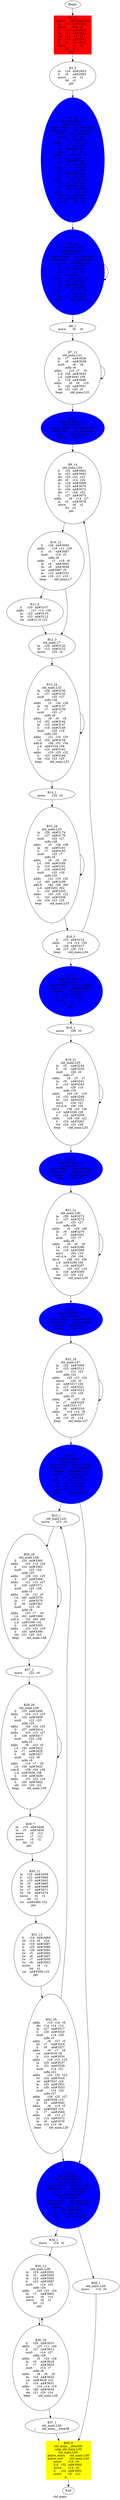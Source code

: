 digraph G{
	label = "old_main"	style = "dashed";
	color = purple;
	Node0 [label = "Begin"];
	Node0 -> {Node2 }
	Node1 [label = "End"];
	Node1 -> {}
	Node2 [label = "B2_11\nspawn	old_main.L41\nla	r13	nd#2933	\nmove	r14	r0	\nli	r26	nd#2939	\nlw	r27	nd#2941	\ndiv	r12	r26	r27	\nla	r19	nd#2945	\nli	r5	nd#2947	\nmove	r4	r2	\nfst	r2	\njalr	\n"];
	Node2 -> {Node3 }
	Node3 [label = "B3_5\nla	r19	nd#2953	\nli	r5	nd#2955	\nmove	r4	r2	\nfst	r2	\njalr	\n"];
	Node3 -> {Node4 }
	Node4 [label = "B4_26\ncqip	old_main.L41\nold_main.L41:\npslice_entry	old_main.L41\npslice_exit	old_main.L41\nspawn	old_main.L42\nmove	r11	r9	\nli	r28	nd#2962	\naddu	r5	r11	r28	\nla	r6	nd#2965	\nsw	nd#2968	r6	\nmove	r7	r0	\naddu	r10	r11	r7	\nli.d	r60	nd#2974	\ns.d	nd#2976	r60	\nli	r8	nd#2980	\naddu	r9	r11	r8	\nli.d	r62	nd#2983	\ns.d	nd#2985	r62	\nli	r10	nd#2989	\naddu	r19	r11	r10	\nli.d	r32	nd#2992	\ns.d	nd#2994	r32	\nli	r20	nd#2998	\naddu	r21	r11	r20	\nli.d	r34	nd#3001	\ns.d	nd#3003	r34	\nmove	r22	r0	\n"];
	Node4 -> {Node5 }
	Node5 [label = "B5_16\nold_main.L30:\ncqip	old_main.L42\nold_main.L42:\npslice_entry	old_main.L42\npslice_exit	old_main.L42\nspawn	old_main.L43\nla	r23	nd#3011	\nli	r24	nd#3013	\nmult	r22	r24	\nmflo	r25	\naddu	r26	r23	r25	\nli.d	r36	nd#3018	\ns.d	nd#3020	r36	\nli	r27	nd#3023	\naddu	r22	r22	r27	\nli	r28	nd#3026	\nsle	r5	r28	r22	\nbeqz	old_main.L30\n"];
	Node5 -> {Node6 Node5 }
	Node6 [label = "B6_1\nmove	r6	r0	\n"];
	Node6 -> {Node7 }
	Node7 [label = "B7_12\nold_main.L31:\nla	r7	nd#3036	\nli	r8	nd#3038	\nmult	r6	r8	\nmflo	r9	\naddu	r10	r7	r9	\nli.d	r38	nd#3043	\ns.d	nd#3045	r38	\nli	r19	nd#3048	\naddu	r6	r6	r19	\nli	r20	nd#3051	\nsle	r21	r20	r6	\nbeqz	old_main.L31\n"];
	Node7 -> {Node8 Node7 }
	Node8 [label = "B8_5\ncqip	old_main.L43\nold_main.L43:\npslice_entry	old_main.L43\npslice_exit	old_main.L43\nspawn	old_main.L44\nmove	r14	r0	\n"];
	Node8 -> {Node9 }
	Node9 [label = "B9_14\nold_main.L34:\nli	r22	nd#3061	\nlw	r23	nd#3063	\ndiv	r24	r22	r23	\ndiv	r6	r14	r24	\nla	r19	nd#3068	\nli	r25	nd#3070	\nlw	r26	nd#3072	\ndiv	r7	r26	r25	\nli	r27	nd#3075	\naddu	r8	r14	r27	\nla	r5	nd#3078	\nmove	r4	r2	\nfst	r2	\njalr	\n"];
	Node9 -> {Node10 }
	Node10 [label = "B10_12\nli	r28	nd#3084	\naddu	r19	r11	r28	\nli	r5	nd#3087	\nmult	r14	r5	\nmflo	r6	\naddu	r7	r19	r6	\nla	r8	nd#3092	\nlw	r9	nd#3094	\nsw	nd#3097	r9	\nla	r10	nd#3101	\nsne	r19	r13	r10	\nbeqz	old_main.L7\n"];
	Node10 -> {Node11 Node12 }
	Node11 [label = "B11_5\nli	r20	nd#3107	\naddu	r21	r13	r20	\nla	r22	nd#3110	\nlw	r23	nd#3112	\nsw	nd#3115	r23	\n"];
	Node11 -> {Node12 }
	Node12 [label = "B12_3\nold_main.L7:\nla	r24	nd#3120	\nlw	r13	nd#3122	\nmove	r25	r0	\n"];
	Node12 -> {Node13 }
	Node13 [label = "B13_24\nold_main.L32:\nla	r26	nd#3130	\nli	r27	nd#3132	\nmult	r25	r27	\nmflo	r28	\naddu	r5	r26	r28	\nla	r6	nd#3137	\nli	r7	nd#3139	\nmult	r25	r7	\nmflo	r8	\naddu	r9	r6	r8	\nl.d	r52	nd#3144	\nla	r10	nd#3147	\nli	r19	nd#3149	\nmult	r25	r19	\nmflo	r20	\naddu	r21	r10	r20	\nl.d	r54	nd#3154	\nadd.d	r56	r52	r54	\ns.d	nd#3158	r56	\nli	r22	nd#3161	\naddu	r25	r25	r22	\nli	r23	nd#3164	\nsle	r24	r23	r25	\nbeqz	old_main.L32\n"];
	Node13 -> {Node14 Node13 }
	Node14 [label = "B14_1\nmove	r25	r0	\n"];
	Node14 -> {Node15 }
	Node15 [label = "B15_24\nold_main.L33:\nla	r26	nd#3174	\nli	r27	nd#3176	\nmult	r25	r27	\nmflo	r28	\naddu	r5	r26	r28	\nla	r6	nd#3181	\nli	r7	nd#3183	\nmult	r25	r7	\nmflo	r8	\naddu	r9	r6	r8	\nl.d	r58	nd#3188	\nla	r10	nd#3191	\nli	r19	nd#3193	\nmult	r25	r19	\nmflo	r20	\naddu	r21	r10	r20	\nl.d	r60	nd#3198	\nadd.d	r62	r58	r60	\ns.d	nd#3202	r62	\nli	r22	nd#3205	\naddu	r25	r25	r22	\nli	r23	nd#3208	\nsle	r24	r23	r25	\nbeqz	old_main.L33\n"];
	Node15 -> {Node16 Node15 }
	Node16 [label = "B16_5\nli	r25	nd#3214	\naddu	r14	r14	r25	\nli	r26	nd#3217	\nsle	r27	r26	r14	\nbeqz	old_main.L34\n"];
	Node16 -> {Node17 Node9 }
	Node17 [label = "B17_9\ncqip	old_main.L44\nold_main.L44:\npslice_entry	old_main.L44\npslice_exit	old_main.L44\nspawn	old_main.L45\nla	r19	nd#3222	\nla	r5	nd#3224	\nmove	r4	r2	\nfst	r2	\njalr	\n"];
	Node17 -> {Node18 }
	Node18 [label = "B18_1\nmove	r28	r0	\n"];
	Node18 -> {Node19 }
	Node19 [label = "B19_21\nold_main.L35:\nla	r5	nd#3234	\nli	r6	nd#3236	\nmult	r28	r6	\nmflo	r7	\naddu	r8	r5	r7	\nla	r9	nd#3241	\nli	r10	nd#3243	\nmult	r28	r10	\nmflo	r19	\naddu	r20	r9	r19	\nl.d	r32	nd#3248	\nlw	r21	nd#3251	\nmtc1	r34	r21	\ncvt.d.w	r36	r34	\ndiv.d	r38	r32	r36	\ns.d	nd#3256	r38	\nli	r22	nd#3259	\naddu	r28	r28	r22	\nli	r23	nd#3262	\nsle	r24	r23	r28	\nbeqz	old_main.L35\n"];
	Node19 -> {Node20 Node19 }
	Node20 [label = "B20_5\ncqip	old_main.L45\nold_main.L45:\npslice_entry	old_main.L45\npslice_exit	old_main.L45\nspawn	old_main.L46\nmove	r25	r0	\n"];
	Node20 -> {Node21 }
	Node21 [label = "B21_21\nold_main.L36:\nla	r26	nd#3272	\nli	r27	nd#3274	\nmult	r25	r27	\nmflo	r28	\naddu	r5	r26	r28	\nla	r6	nd#3279	\nli	r7	nd#3281	\nmult	r25	r7	\nmflo	r8	\naddu	r9	r6	r8	\nl.d	r52	nd#3286	\nlw	r10	nd#3289	\nmtc1	r54	r10	\ncvt.d.w	r56	r54	\ndiv.d	r58	r52	r56	\ns.d	nd#3294	r58	\nli	r19	nd#3297	\naddu	r25	r25	r19	\nli	r20	nd#3300	\nsle	r21	r20	r25	\nbeqz	old_main.L36\n"];
	Node21 -> {Node22 Node21 }
	Node22 [label = "B22_5\ncqip	old_main.L46\nold_main.L46:\npslice_entry	old_main.L46\npslice_exit	old_main.L46\nspawn	old_main.L47\nmove	r14	r0	\n"];
	Node22 -> {Node23 }
	Node23 [label = "B23_19\nold_main.L37:\nla	r22	nd#3309	\nli	r23	nd#3311	\nmult	r14	r23	\nmflo	r24	\naddu	r25	r22	r24	\nmove	r26	r0	\nsw	nd#3317	r26	\nla	r27	nd#3321	\nli	r28	nd#3323	\nmult	r14	r28	\nmflo	r5	\naddu	r6	r27	r5	\nla	r7	nd#3328	\nsw	nd#3331	r7	\nli	r8	nd#3334	\naddu	r14	r14	r8	\nli	r9	nd#3337	\nsle	r10	r9	r14	\nbeqz	old_main.L37\n"];
	Node23 -> {Node24 Node23 }
	Node24 [label = "B24_11\ncqip	old_main.L47\nold_main.L47:\npslice_entry	old_main.L47\npslice_exit	old_main.L47\nspawn	old_main.L49\nspawn	old_main.L48\nli	r19	nd#3342	\naddu	r20	r11	r19	\nlw	r13	nd#3345	\nla	r20	nd#3349	\nsne	r21	r13	r20	\nbeqz	old_main.L21\n"];
	Node24 -> {Node25 Node33 }
	Node25 [label = "B25_1\nold_main.L20:\nmove	r23	r0	\n"];
	Node25 -> {Node26 }
	Node26 [label = "B26_26\nold_main.L38:\nli	r24	nd#3360	\naddu	r22	r13	r24	\nli	r24	nd#3363	\nmult	r23	r24	\nmflo	r25	\naddu	r26	r22	r25	\nli	r27	nd#3368	\naddu	r21	r13	r27	\nli	r28	nd#3371	\nmult	r23	r28	\nmflo	r5	\naddu	r6	r21	r5	\nl.d	r60	nd#3376	\nla	r7	nd#3379	\nli	r8	nd#3381	\nmult	r23	r8	\nmflo	r9	\naddu	r10	r7	r9	\nl.d	r62	nd#3386	\nsub.d	r32	r60	r62	\ns.d	nd#3390	r32	\nli	r19	nd#3393	\naddu	r23	r23	r19	\nli	r20	nd#3396	\nsle	r21	r20	r23	\nbeqz	old_main.L38\n"];
	Node26 -> {Node27 Node26 }
	Node27 [label = "B27_1\nmove	r22	r0	\n"];
	Node27 -> {Node28 }
	Node28 [label = "B28_26\nold_main.L39:\nli	r23	nd#3406	\naddu	r24	r13	r23	\nli	r25	nd#3409	\nmult	r22	r25	\nmflo	r25	\naddu	r26	r24	r25	\nli	r27	nd#3414	\naddu	r23	r13	r27	\nli	r28	nd#3417	\nmult	r22	r28	\nmflo	r5	\naddu	r6	r23	r5	\nl.d	r34	nd#3422	\nla	r7	nd#3425	\nli	r8	nd#3427	\nmult	r22	r8	\nmflo	r9	\naddu	r10	r7	r9	\nl.d	r36	nd#3432	\nsub.d	r38	r34	r36	\ns.d	nd#3436	r38	\nli	r19	nd#3439	\naddu	r22	r22	r19	\nli	r20	nd#3442	\nsle	r21	r20	r22	\nbeqz	old_main.L39\n"];
	Node28 -> {Node29 Node28 }
	Node29 [label = "B29_7\nla	r19	nd#3448	\nla	r5	nd#3450	\nmove	r6	r13	\nmove	r7	r11	\nmove	r4	r2	\nfst	r2	\njalr	\n"];
	Node29 -> {Node30 }
	Node30 [label = "B30_11\nla	r19	nd#3458	\nli	r22	nd#3460	\nla	r23	nd#3463	\nlw	r5	nd#3465	\nlw	r6	nd#3468	\nlw	r7	nd#3471	\nlw	r8	nd#3474	\nmove	r4	r2	\nfst	r2	\nsw	nd#3480	r22	\njalr	\n"];
	Node30 -> {Node31 }
	Node31 [label = "B31_13\nli	r24	nd#3484	\nsll	r14	r9	r24	\nla	r19	nd#3487	\nli	r25	nd#3489	\nla	r26	nd#3492	\nlw	r5	nd#3494	\nlw	r6	nd#3497	\nlw	r7	nd#3500	\nlw	r8	nd#3503	\nmove	r4	r2	\nfst	r2	\nsw	nd#3509	r25	\njalr	\n"];
	Node31 -> {Node32 }
	Node32 [label = "B32_35\naddu	r14	r14	r9	\ndiv	r14	r14	r12	\nla	r27	nd#3517	\nli	r28	nd#3519	\nmult	r14	r28	\nmflo	r5	\naddu	r6	r27	r5	\nlw	r7	nd#3524	\nli	r8	nd#3527	\naddu	r9	r7	r8	\nsw	nd#3530	r9	\nli	r10	nd#3534	\naddu	r19	r13	r10	\nla	r20	nd#3537	\nli	r21	nd#3539	\nmult	r14	r21	\nmflo	r22	\naddu	r23	r20	r22	\nlw	r24	nd#3544	\nsw	nd#3547	r24	\nla	r25	nd#3551	\nli	r26	nd#3553	\nmult	r14	r26	\nmflo	r27	\naddu	r28	r25	r27	\nsw	nd#3558	r13	\nli	r5	nd#3562	\naddu	r6	r13	r5	\nsw	nd#3565	r14	\nli	r7	nd#3569	\naddu	r8	r13	r7	\nlw	r13	nd#3572	\nla	r9	nd#3576	\nsne	r10	r13	r9	\nbnez	old_main.L20\n"];
	Node32 -> {Node33 Node25 }
	Node33 [label = "B33_11\nold_main.L21:\ncqip	old_main.L49\nold_main.L49:\npslice_entry	old_main.L49\npslice_exit	old_main.L49\nspawn	old_main.L50\ncqip	old_main.L48\nold_main.L48:\npslice_entry	old_main.L48\npslice_exit	old_main.L48\nmove	r19	r0	\nlw	r20	nd#3584	\nslt	r21	r19	r20	\nbeqz	old_main.L28\n"];
	Node33 -> {Node34 Node38 }
	Node34 [label = "B34_1\nmove	r14	r0	\n"];
	Node34 -> {Node35 }
	Node35 [label = "B35_12\nold_main.L29:\nla	r19	nd#3591	\nla	r5	nd#3593	\nla	r22	nd#3595	\nli	r23	nd#3597	\nmult	r14	r23	\nmflo	r24	\naddu	r25	r22	r24	\nlw	r7	nd#3602	\nmove	r6	r14	\nmove	r4	r2	\nfst	r2	\njalr	\n"];
	Node35 -> {Node36 }
	Node36 [label = "B36_18\nli	r26	nd#3610	\naddu	r25	r11	r26	\nli	r27	nd#3613	\nmult	r14	r27	\nmflo	r28	\naddu	r5	r25	r28	\nla	r6	nd#3618	\nli	r7	nd#3620	\nmult	r14	r7	\nmflo	r8	\naddu	r9	r6	r8	\nlw	r10	nd#3625	\nsw	nd#3628	r10	\nli	r19	nd#3631	\naddu	r14	r14	r19	\nlw	r20	nd#3634	\nsle	r21	r20	r14	\nbeqz	old_main.L29\n"];
	Node36 -> {Node37 Node35 }
	Node37 [label = "B37_1\nold_main.L40:\nj	old_main.__done38\n"];
	Node37 -> {Node39 }
	Node38 [label = "B38_1\nold_main.L28:\nmove	r14	r0	\n"];
	Node38 -> {Node39 }
	Node39 [label = "B39_9\nold_main.__done38:\ncqip	old_main.L50\nold_main.L50:\npslice_entry	old_main.L50\npslice_exit	old_main.L50\nmove	r14	r0	\nli.d	r52	nd#3646	\nmove	r14	r0	\nli	r22	nd#3651	\nmove	r9	r11	\njr	\n"];
	Node39 -> {Node1 }
	Node2 [shape = box ,style=filled ,color=red];
	Node4 [shape = ellipse ,style=filled ,color=blue];
	Node5 [shape = ellipse ,style=filled ,color=blue];
	Node8 [shape = ellipse ,style=filled ,color=blue];
	Node17 [shape = ellipse ,style=filled ,color=blue];
	Node20 [shape = ellipse ,style=filled ,color=blue];
	Node22 [shape = ellipse ,style=filled ,color=blue];
	Node24 [shape = ellipse ,style=filled ,color=blue];
	Node24 [shape = ellipse ,style=filled ,color=blue];
	Node33 [shape = ellipse ,style=filled ,color=blue];
	Node39 [shape = polygon ,style=filled ,color=yellow];
}
